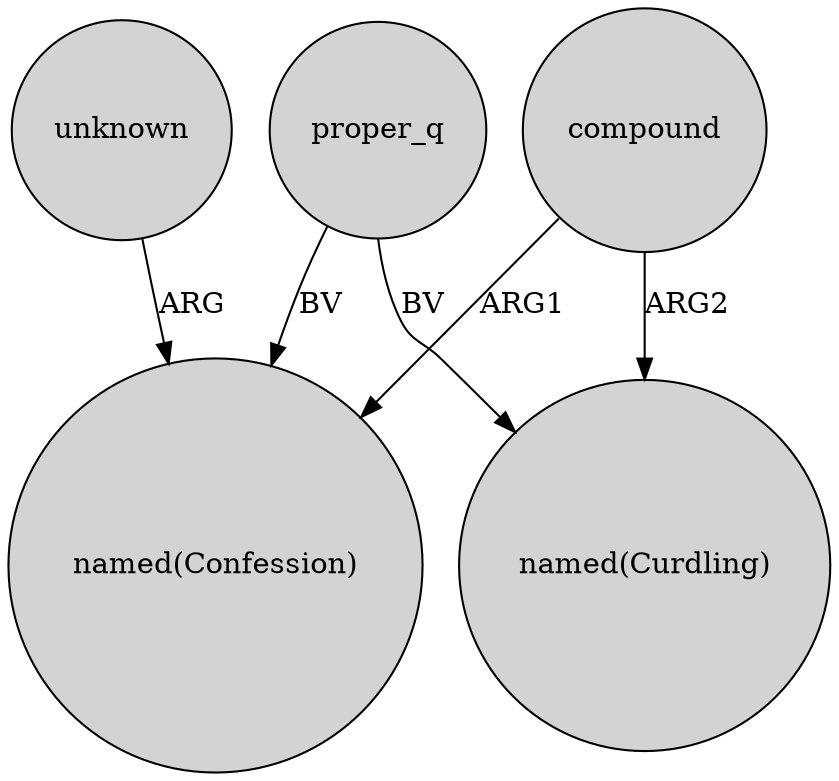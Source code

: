 digraph {
	node [shape=circle style=filled]
	compound -> "named(Curdling)" [label=ARG2]
	unknown -> "named(Confession)" [label=ARG]
	proper_q -> "named(Curdling)" [label=BV]
	proper_q -> "named(Confession)" [label=BV]
	compound -> "named(Confession)" [label=ARG1]
}
